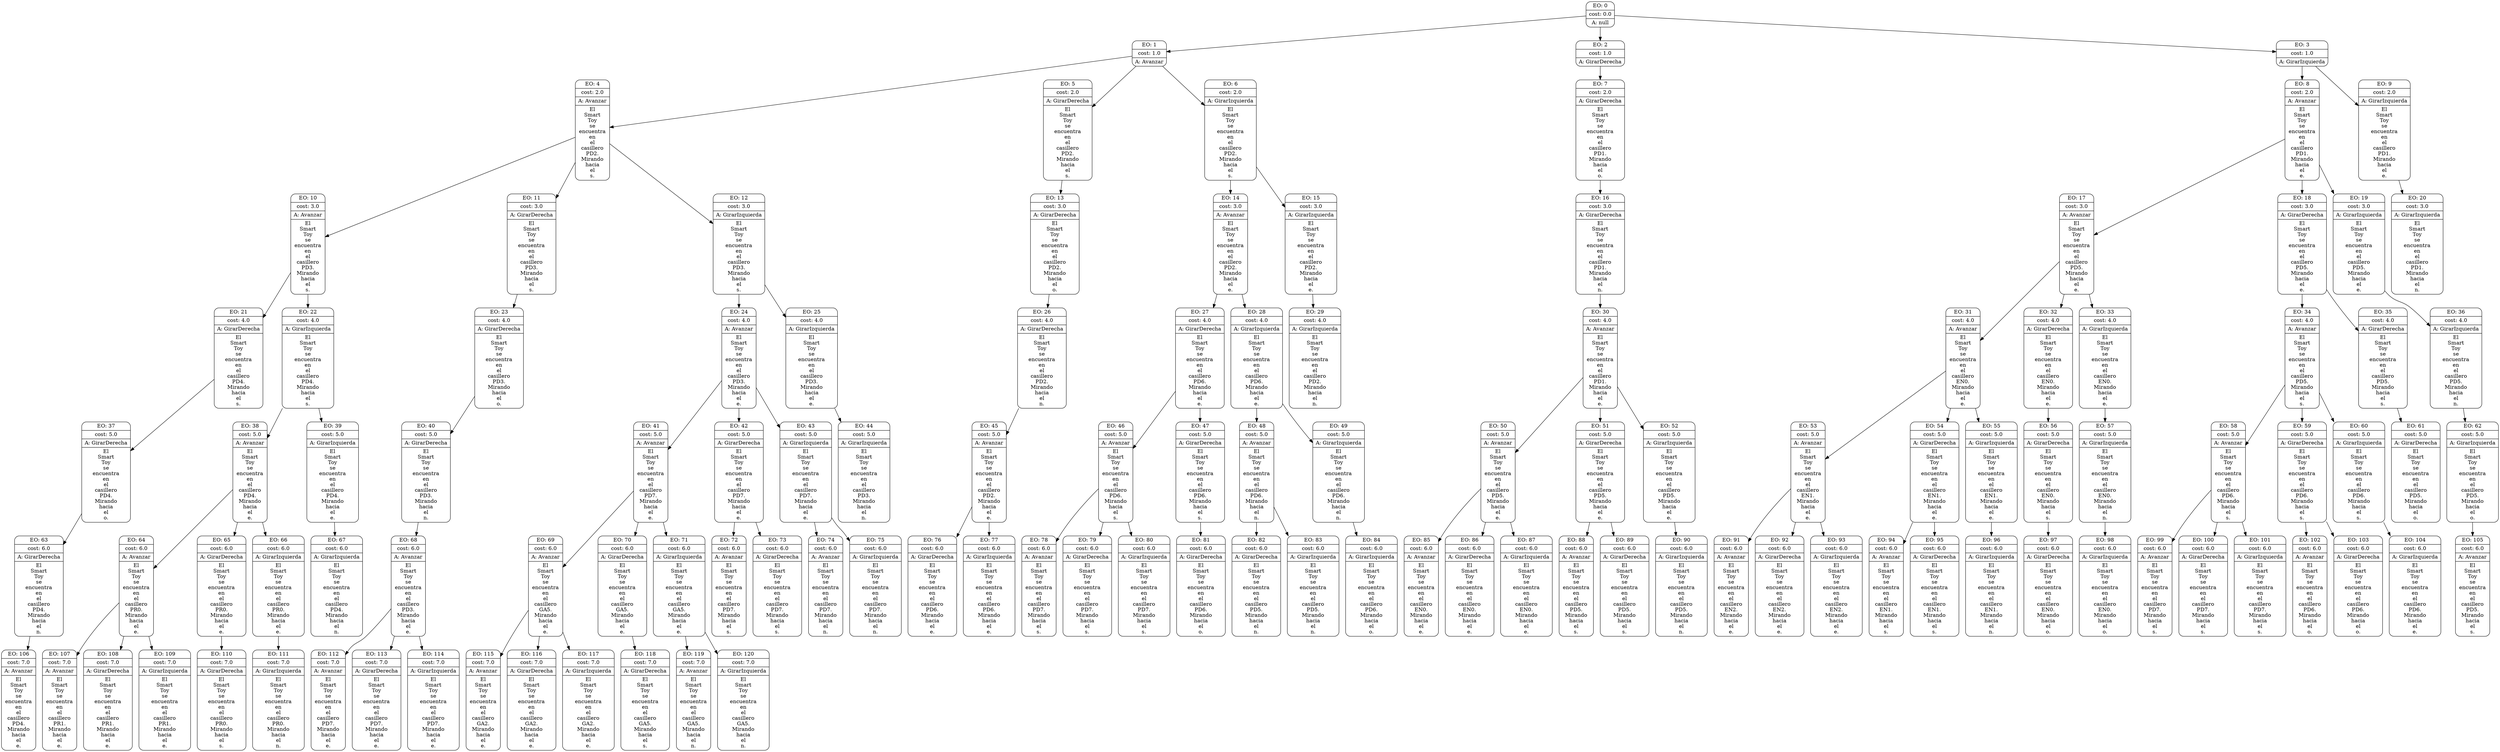 digraph g {
node [shape = Mrecord];
nodo0[label="{EO: 0|cost: 0.0|A: null}"]
nodo1[label="{EO: 1|cost: 1.0|A: Avanzar}"]
nodo4[label="{EO: 4|cost: 2.0|A: Avanzar|El\nSmart\nToy\nse\nencuentra\nen\nel\ncasillero\nPD2.\nMirando\nhacia\nel\ns.
}"]
nodo10[label="{EO: 10|cost: 3.0|A: Avanzar|El\nSmart\nToy\nse\nencuentra\nen\nel\ncasillero\nPD3.\nMirando\nhacia\nel\ns.
}"]
nodo21[label="{EO: 21|cost: 4.0|A: GirarDerecha|El\nSmart\nToy\nse\nencuentra\nen\nel\ncasillero\nPD4.\nMirando\nhacia\nel\ns.
}"]
nodo37[label="{EO: 37|cost: 5.0|A: GirarDerecha|El\nSmart\nToy\nse\nencuentra\nen\nel\ncasillero\nPD4.\nMirando\nhacia\nel\no.
}"]
nodo63[label="{EO: 63|cost: 6.0|A: GirarDerecha|El\nSmart\nToy\nse\nencuentra\nen\nel\ncasillero\nPD4.\nMirando\nhacia\nel\nn.
}"]
nodo106[label="{EO: 106|cost: 7.0|A: Avanzar|El\nSmart\nToy\nse\nencuentra\nen\nel\ncasillero\nPD4.\nMirando\nhacia\nel\ne.
}"]

nodo63 -> nodo106;

nodo37 -> nodo63;

nodo21 -> nodo37;

nodo10 -> nodo21;
nodo22[label="{EO: 22|cost: 4.0|A: GirarIzquierda|El\nSmart\nToy\nse\nencuentra\nen\nel\ncasillero\nPD4.\nMirando\nhacia\nel\ns.
}"]
nodo38[label="{EO: 38|cost: 5.0|A: Avanzar|El\nSmart\nToy\nse\nencuentra\nen\nel\ncasillero\nPD4.\nMirando\nhacia\nel\ne.
}"]
nodo64[label="{EO: 64|cost: 6.0|A: Avanzar|El\nSmart\nToy\nse\nencuentra\nen\nel\ncasillero\nPR0.\nMirando\nhacia\nel\ne.
}"]
nodo107[label="{EO: 107|cost: 7.0|A: Avanzar|El\nSmart\nToy\nse\nencuentra\nen\nel\ncasillero\nPR1.\nMirando\nhacia\nel\ne.
}"]

nodo64 -> nodo107;
nodo108[label="{EO: 108|cost: 7.0|A: GirarDerecha|El\nSmart\nToy\nse\nencuentra\nen\nel\ncasillero\nPR1.\nMirando\nhacia\nel\ne.
}"]

nodo64 -> nodo108;
nodo109[label="{EO: 109|cost: 7.0|A: GirarIzquierda|El\nSmart\nToy\nse\nencuentra\nen\nel\ncasillero\nPR1.\nMirando\nhacia\nel\ne.
}"]

nodo64 -> nodo109;

nodo38 -> nodo64;
nodo65[label="{EO: 65|cost: 6.0|A: GirarDerecha|El\nSmart\nToy\nse\nencuentra\nen\nel\ncasillero\nPR0.\nMirando\nhacia\nel\ne.
}"]
nodo110[label="{EO: 110|cost: 7.0|A: GirarDerecha|El\nSmart\nToy\nse\nencuentra\nen\nel\ncasillero\nPR0.\nMirando\nhacia\nel\ns.
}"]

nodo65 -> nodo110;

nodo38 -> nodo65;
nodo66[label="{EO: 66|cost: 6.0|A: GirarIzquierda|El\nSmart\nToy\nse\nencuentra\nen\nel\ncasillero\nPR0.\nMirando\nhacia\nel\ne.
}"]
nodo111[label="{EO: 111|cost: 7.0|A: GirarIzquierda|El\nSmart\nToy\nse\nencuentra\nen\nel\ncasillero\nPR0.\nMirando\nhacia\nel\nn.
}"]

nodo66 -> nodo111;

nodo38 -> nodo66;

nodo22 -> nodo38;
nodo39[label="{EO: 39|cost: 5.0|A: GirarIzquierda|El\nSmart\nToy\nse\nencuentra\nen\nel\ncasillero\nPD4.\nMirando\nhacia\nel\ne.
}"]
nodo67[label="{EO: 67|cost: 6.0|A: GirarIzquierda|El\nSmart\nToy\nse\nencuentra\nen\nel\ncasillero\nPD4.\nMirando\nhacia\nel\nn.
}"]

nodo39 -> nodo67;

nodo22 -> nodo39;

nodo10 -> nodo22;

nodo4 -> nodo10;
nodo11[label="{EO: 11|cost: 3.0|A: GirarDerecha|El\nSmart\nToy\nse\nencuentra\nen\nel\ncasillero\nPD3.\nMirando\nhacia\nel\ns.
}"]
nodo23[label="{EO: 23|cost: 4.0|A: GirarDerecha|El\nSmart\nToy\nse\nencuentra\nen\nel\ncasillero\nPD3.\nMirando\nhacia\nel\no.
}"]
nodo40[label="{EO: 40|cost: 5.0|A: GirarDerecha|El\nSmart\nToy\nse\nencuentra\nen\nel\ncasillero\nPD3.\nMirando\nhacia\nel\nn.
}"]
nodo68[label="{EO: 68|cost: 6.0|A: Avanzar|El\nSmart\nToy\nse\nencuentra\nen\nel\ncasillero\nPD3.\nMirando\nhacia\nel\ne.
}"]
nodo112[label="{EO: 112|cost: 7.0|A: Avanzar|El\nSmart\nToy\nse\nencuentra\nen\nel\ncasillero\nPD7.\nMirando\nhacia\nel\ne.
}"]

nodo68 -> nodo112;
nodo113[label="{EO: 113|cost: 7.0|A: GirarDerecha|El\nSmart\nToy\nse\nencuentra\nen\nel\ncasillero\nPD7.\nMirando\nhacia\nel\ne.
}"]

nodo68 -> nodo113;
nodo114[label="{EO: 114|cost: 7.0|A: GirarIzquierda|El\nSmart\nToy\nse\nencuentra\nen\nel\ncasillero\nPD7.\nMirando\nhacia\nel\ne.
}"]

nodo68 -> nodo114;

nodo40 -> nodo68;

nodo23 -> nodo40;

nodo11 -> nodo23;

nodo4 -> nodo11;
nodo12[label="{EO: 12|cost: 3.0|A: GirarIzquierda|El\nSmart\nToy\nse\nencuentra\nen\nel\ncasillero\nPD3.\nMirando\nhacia\nel\ns.
}"]
nodo24[label="{EO: 24|cost: 4.0|A: Avanzar|El\nSmart\nToy\nse\nencuentra\nen\nel\ncasillero\nPD3.\nMirando\nhacia\nel\ne.
}"]
nodo41[label="{EO: 41|cost: 5.0|A: Avanzar|El\nSmart\nToy\nse\nencuentra\nen\nel\ncasillero\nPD7.\nMirando\nhacia\nel\ne.
}"]
nodo69[label="{EO: 69|cost: 6.0|A: Avanzar|El\nSmart\nToy\nse\nencuentra\nen\nel\ncasillero\nGA5.\nMirando\nhacia\nel\ne.
}"]
nodo115[label="{EO: 115|cost: 7.0|A: Avanzar|El\nSmart\nToy\nse\nencuentra\nen\nel\ncasillero\nGA2.\nMirando\nhacia\nel\ne.
}"]

nodo69 -> nodo115;
nodo116[label="{EO: 116|cost: 7.0|A: GirarDerecha|El\nSmart\nToy\nse\nencuentra\nen\nel\ncasillero\nGA2.\nMirando\nhacia\nel\ne.
}"]

nodo69 -> nodo116;
nodo117[label="{EO: 117|cost: 7.0|A: GirarIzquierda|El\nSmart\nToy\nse\nencuentra\nen\nel\ncasillero\nGA2.\nMirando\nhacia\nel\ne.
}"]

nodo69 -> nodo117;

nodo41 -> nodo69;
nodo70[label="{EO: 70|cost: 6.0|A: GirarDerecha|El\nSmart\nToy\nse\nencuentra\nen\nel\ncasillero\nGA5.\nMirando\nhacia\nel\ne.
}"]
nodo118[label="{EO: 118|cost: 7.0|A: GirarDerecha|El\nSmart\nToy\nse\nencuentra\nen\nel\ncasillero\nGA5.\nMirando\nhacia\nel\ns.
}"]

nodo70 -> nodo118;

nodo41 -> nodo70;
nodo71[label="{EO: 71|cost: 6.0|A: GirarIzquierda|El\nSmart\nToy\nse\nencuentra\nen\nel\ncasillero\nGA5.\nMirando\nhacia\nel\ne.
}"]
nodo119[label="{EO: 119|cost: 7.0|A: Avanzar|El\nSmart\nToy\nse\nencuentra\nen\nel\ncasillero\nGA5.\nMirando\nhacia\nel\nn.
}"]

nodo71 -> nodo119;
nodo120[label="{EO: 120|cost: 7.0|A: GirarIzquierda|El\nSmart\nToy\nse\nencuentra\nen\nel\ncasillero\nGA5.\nMirando\nhacia\nel\nn.
}"]

nodo71 -> nodo120;

nodo41 -> nodo71;

nodo24 -> nodo41;
nodo42[label="{EO: 42|cost: 5.0|A: GirarDerecha|El\nSmart\nToy\nse\nencuentra\nen\nel\ncasillero\nPD7.\nMirando\nhacia\nel\ne.
}"]
nodo72[label="{EO: 72|cost: 6.0|A: Avanzar|El\nSmart\nToy\nse\nencuentra\nen\nel\ncasillero\nPD7.\nMirando\nhacia\nel\ns.
}"]

nodo42 -> nodo72;
nodo73[label="{EO: 73|cost: 6.0|A: GirarDerecha|El\nSmart\nToy\nse\nencuentra\nen\nel\ncasillero\nPD7.\nMirando\nhacia\nel\ns.
}"]

nodo42 -> nodo73;

nodo24 -> nodo42;
nodo43[label="{EO: 43|cost: 5.0|A: GirarIzquierda|El\nSmart\nToy\nse\nencuentra\nen\nel\ncasillero\nPD7.\nMirando\nhacia\nel\ne.
}"]
nodo74[label="{EO: 74|cost: 6.0|A: Avanzar|El\nSmart\nToy\nse\nencuentra\nen\nel\ncasillero\nPD7.\nMirando\nhacia\nel\nn.
}"]

nodo43 -> nodo74;
nodo75[label="{EO: 75|cost: 6.0|A: GirarIzquierda|El\nSmart\nToy\nse\nencuentra\nen\nel\ncasillero\nPD7.\nMirando\nhacia\nel\nn.
}"]

nodo43 -> nodo75;

nodo24 -> nodo43;

nodo12 -> nodo24;
nodo25[label="{EO: 25|cost: 4.0|A: GirarIzquierda|El\nSmart\nToy\nse\nencuentra\nen\nel\ncasillero\nPD3.\nMirando\nhacia\nel\ne.
}"]
nodo44[label="{EO: 44|cost: 5.0|A: GirarIzquierda|El\nSmart\nToy\nse\nencuentra\nen\nel\ncasillero\nPD3.\nMirando\nhacia\nel\nn.
}"]

nodo25 -> nodo44;

nodo12 -> nodo25;

nodo4 -> nodo12;

nodo1 -> nodo4;
nodo5[label="{EO: 5|cost: 2.0|A: GirarDerecha|El\nSmart\nToy\nse\nencuentra\nen\nel\ncasillero\nPD2.\nMirando\nhacia\nel\ns.
}"]
nodo13[label="{EO: 13|cost: 3.0|A: GirarDerecha|El\nSmart\nToy\nse\nencuentra\nen\nel\ncasillero\nPD2.\nMirando\nhacia\nel\no.
}"]
nodo26[label="{EO: 26|cost: 4.0|A: GirarDerecha|El\nSmart\nToy\nse\nencuentra\nen\nel\ncasillero\nPD2.\nMirando\nhacia\nel\nn.
}"]
nodo45[label="{EO: 45|cost: 5.0|A: Avanzar|El\nSmart\nToy\nse\nencuentra\nen\nel\ncasillero\nPD2.\nMirando\nhacia\nel\ne.
}"]
nodo76[label="{EO: 76|cost: 6.0|A: GirarDerecha|El\nSmart\nToy\nse\nencuentra\nen\nel\ncasillero\nPD6.\nMirando\nhacia\nel\ne.
}"]

nodo45 -> nodo76;
nodo77[label="{EO: 77|cost: 6.0|A: GirarIzquierda|El\nSmart\nToy\nse\nencuentra\nen\nel\ncasillero\nPD6.\nMirando\nhacia\nel\ne.
}"]

nodo45 -> nodo77;

nodo26 -> nodo45;

nodo13 -> nodo26;

nodo5 -> nodo13;

nodo1 -> nodo5;
nodo6[label="{EO: 6|cost: 2.0|A: GirarIzquierda|El\nSmart\nToy\nse\nencuentra\nen\nel\ncasillero\nPD2.\nMirando\nhacia\nel\ns.
}"]
nodo14[label="{EO: 14|cost: 3.0|A: Avanzar|El\nSmart\nToy\nse\nencuentra\nen\nel\ncasillero\nPD2.\nMirando\nhacia\nel\ne.
}"]
nodo27[label="{EO: 27|cost: 4.0|A: GirarDerecha|El\nSmart\nToy\nse\nencuentra\nen\nel\ncasillero\nPD6.\nMirando\nhacia\nel\ne.
}"]
nodo46[label="{EO: 46|cost: 5.0|A: Avanzar|El\nSmart\nToy\nse\nencuentra\nen\nel\ncasillero\nPD6.\nMirando\nhacia\nel\ns.
}"]
nodo78[label="{EO: 78|cost: 6.0|A: Avanzar|El\nSmart\nToy\nse\nencuentra\nen\nel\ncasillero\nPD7.\nMirando\nhacia\nel\ns.
}"]

nodo46 -> nodo78;
nodo79[label="{EO: 79|cost: 6.0|A: GirarDerecha|El\nSmart\nToy\nse\nencuentra\nen\nel\ncasillero\nPD7.\nMirando\nhacia\nel\ns.
}"]

nodo46 -> nodo79;
nodo80[label="{EO: 80|cost: 6.0|A: GirarIzquierda|El\nSmart\nToy\nse\nencuentra\nen\nel\ncasillero\nPD7.\nMirando\nhacia\nel\ns.
}"]

nodo46 -> nodo80;

nodo27 -> nodo46;
nodo47[label="{EO: 47|cost: 5.0|A: GirarDerecha|El\nSmart\nToy\nse\nencuentra\nen\nel\ncasillero\nPD6.\nMirando\nhacia\nel\ns.
}"]
nodo81[label="{EO: 81|cost: 6.0|A: GirarDerecha|El\nSmart\nToy\nse\nencuentra\nen\nel\ncasillero\nPD6.\nMirando\nhacia\nel\no.
}"]

nodo47 -> nodo81;

nodo27 -> nodo47;

nodo14 -> nodo27;
nodo28[label="{EO: 28|cost: 4.0|A: GirarIzquierda|El\nSmart\nToy\nse\nencuentra\nen\nel\ncasillero\nPD6.\nMirando\nhacia\nel\ne.
}"]
nodo48[label="{EO: 48|cost: 5.0|A: Avanzar|El\nSmart\nToy\nse\nencuentra\nen\nel\ncasillero\nPD6.\nMirando\nhacia\nel\nn.
}"]
nodo82[label="{EO: 82|cost: 6.0|A: GirarDerecha|El\nSmart\nToy\nse\nencuentra\nen\nel\ncasillero\nPD5.\nMirando\nhacia\nel\nn.
}"]

nodo48 -> nodo82;
nodo83[label="{EO: 83|cost: 6.0|A: GirarIzquierda|El\nSmart\nToy\nse\nencuentra\nen\nel\ncasillero\nPD5.\nMirando\nhacia\nel\nn.
}"]

nodo48 -> nodo83;

nodo28 -> nodo48;
nodo49[label="{EO: 49|cost: 5.0|A: GirarIzquierda|El\nSmart\nToy\nse\nencuentra\nen\nel\ncasillero\nPD6.\nMirando\nhacia\nel\nn.
}"]
nodo84[label="{EO: 84|cost: 6.0|A: GirarIzquierda|El\nSmart\nToy\nse\nencuentra\nen\nel\ncasillero\nPD6.\nMirando\nhacia\nel\no.
}"]

nodo49 -> nodo84;

nodo28 -> nodo49;

nodo14 -> nodo28;

nodo6 -> nodo14;
nodo15[label="{EO: 15|cost: 3.0|A: GirarIzquierda|El\nSmart\nToy\nse\nencuentra\nen\nel\ncasillero\nPD2.\nMirando\nhacia\nel\ne.
}"]
nodo29[label="{EO: 29|cost: 4.0|A: GirarIzquierda|El\nSmart\nToy\nse\nencuentra\nen\nel\ncasillero\nPD2.\nMirando\nhacia\nel\nn.
}"]

nodo15 -> nodo29;

nodo6 -> nodo15;

nodo1 -> nodo6;

nodo0 -> nodo1;
nodo2[label="{EO: 2|cost: 1.0|A: GirarDerecha}"]
nodo7[label="{EO: 7|cost: 2.0|A: GirarDerecha|El\nSmart\nToy\nse\nencuentra\nen\nel\ncasillero\nPD1.\nMirando\nhacia\nel\no.
}"]
nodo16[label="{EO: 16|cost: 3.0|A: GirarDerecha|El\nSmart\nToy\nse\nencuentra\nen\nel\ncasillero\nPD1.\nMirando\nhacia\nel\nn.
}"]
nodo30[label="{EO: 30|cost: 4.0|A: Avanzar|El\nSmart\nToy\nse\nencuentra\nen\nel\ncasillero\nPD1.\nMirando\nhacia\nel\ne.
}"]
nodo50[label="{EO: 50|cost: 5.0|A: Avanzar|El\nSmart\nToy\nse\nencuentra\nen\nel\ncasillero\nPD5.\nMirando\nhacia\nel\ne.
}"]
nodo85[label="{EO: 85|cost: 6.0|A: Avanzar|El\nSmart\nToy\nse\nencuentra\nen\nel\ncasillero\nEN0.\nMirando\nhacia\nel\ne.
}"]

nodo50 -> nodo85;
nodo86[label="{EO: 86|cost: 6.0|A: GirarDerecha|El\nSmart\nToy\nse\nencuentra\nen\nel\ncasillero\nEN0.\nMirando\nhacia\nel\ne.
}"]

nodo50 -> nodo86;
nodo87[label="{EO: 87|cost: 6.0|A: GirarIzquierda|El\nSmart\nToy\nse\nencuentra\nen\nel\ncasillero\nEN0.\nMirando\nhacia\nel\ne.
}"]

nodo50 -> nodo87;

nodo30 -> nodo50;
nodo51[label="{EO: 51|cost: 5.0|A: GirarDerecha|El\nSmart\nToy\nse\nencuentra\nen\nel\ncasillero\nPD5.\nMirando\nhacia\nel\ne.
}"]
nodo88[label="{EO: 88|cost: 6.0|A: Avanzar|El\nSmart\nToy\nse\nencuentra\nen\nel\ncasillero\nPD5.\nMirando\nhacia\nel\ns.
}"]

nodo51 -> nodo88;
nodo89[label="{EO: 89|cost: 6.0|A: GirarDerecha|El\nSmart\nToy\nse\nencuentra\nen\nel\ncasillero\nPD5.\nMirando\nhacia\nel\ns.
}"]

nodo51 -> nodo89;

nodo30 -> nodo51;
nodo52[label="{EO: 52|cost: 5.0|A: GirarIzquierda|El\nSmart\nToy\nse\nencuentra\nen\nel\ncasillero\nPD5.\nMirando\nhacia\nel\ne.
}"]
nodo90[label="{EO: 90|cost: 6.0|A: GirarIzquierda|El\nSmart\nToy\nse\nencuentra\nen\nel\ncasillero\nPD5.\nMirando\nhacia\nel\nn.
}"]

nodo52 -> nodo90;

nodo30 -> nodo52;

nodo16 -> nodo30;

nodo7 -> nodo16;

nodo2 -> nodo7;

nodo0 -> nodo2;
nodo3[label="{EO: 3|cost: 1.0|A: GirarIzquierda}"]
nodo8[label="{EO: 8|cost: 2.0|A: Avanzar|El\nSmart\nToy\nse\nencuentra\nen\nel\ncasillero\nPD1.\nMirando\nhacia\nel\ne.
}"]
nodo17[label="{EO: 17|cost: 3.0|A: Avanzar|El\nSmart\nToy\nse\nencuentra\nen\nel\ncasillero\nPD5.\nMirando\nhacia\nel\ne.
}"]
nodo31[label="{EO: 31|cost: 4.0|A: Avanzar|El\nSmart\nToy\nse\nencuentra\nen\nel\ncasillero\nEN0.\nMirando\nhacia\nel\ne.
}"]
nodo53[label="{EO: 53|cost: 5.0|A: Avanzar|El\nSmart\nToy\nse\nencuentra\nen\nel\ncasillero\nEN1.\nMirando\nhacia\nel\ne.
}"]
nodo91[label="{EO: 91|cost: 6.0|A: Avanzar|El\nSmart\nToy\nse\nencuentra\nen\nel\ncasillero\nEN2.\nMirando\nhacia\nel\ne.
}"]

nodo53 -> nodo91;
nodo92[label="{EO: 92|cost: 6.0|A: GirarDerecha|El\nSmart\nToy\nse\nencuentra\nen\nel\ncasillero\nEN2.\nMirando\nhacia\nel\ne.
}"]

nodo53 -> nodo92;
nodo93[label="{EO: 93|cost: 6.0|A: GirarIzquierda|El\nSmart\nToy\nse\nencuentra\nen\nel\ncasillero\nEN2.\nMirando\nhacia\nel\ne.
}"]

nodo53 -> nodo93;

nodo31 -> nodo53;
nodo54[label="{EO: 54|cost: 5.0|A: GirarDerecha|El\nSmart\nToy\nse\nencuentra\nen\nel\ncasillero\nEN1.\nMirando\nhacia\nel\ne.
}"]
nodo94[label="{EO: 94|cost: 6.0|A: Avanzar|El\nSmart\nToy\nse\nencuentra\nen\nel\ncasillero\nEN1.\nMirando\nhacia\nel\ns.
}"]

nodo54 -> nodo94;
nodo95[label="{EO: 95|cost: 6.0|A: GirarDerecha|El\nSmart\nToy\nse\nencuentra\nen\nel\ncasillero\nEN1.\nMirando\nhacia\nel\ns.
}"]

nodo54 -> nodo95;

nodo31 -> nodo54;
nodo55[label="{EO: 55|cost: 5.0|A: GirarIzquierda|El\nSmart\nToy\nse\nencuentra\nen\nel\ncasillero\nEN1.\nMirando\nhacia\nel\ne.
}"]
nodo96[label="{EO: 96|cost: 6.0|A: GirarIzquierda|El\nSmart\nToy\nse\nencuentra\nen\nel\ncasillero\nEN1.\nMirando\nhacia\nel\nn.
}"]

nodo55 -> nodo96;

nodo31 -> nodo55;

nodo17 -> nodo31;
nodo32[label="{EO: 32|cost: 4.0|A: GirarDerecha|El\nSmart\nToy\nse\nencuentra\nen\nel\ncasillero\nEN0.\nMirando\nhacia\nel\ne.
}"]
nodo56[label="{EO: 56|cost: 5.0|A: GirarDerecha|El\nSmart\nToy\nse\nencuentra\nen\nel\ncasillero\nEN0.\nMirando\nhacia\nel\ns.
}"]
nodo97[label="{EO: 97|cost: 6.0|A: GirarDerecha|El\nSmart\nToy\nse\nencuentra\nen\nel\ncasillero\nEN0.\nMirando\nhacia\nel\no.
}"]

nodo56 -> nodo97;

nodo32 -> nodo56;

nodo17 -> nodo32;
nodo33[label="{EO: 33|cost: 4.0|A: GirarIzquierda|El\nSmart\nToy\nse\nencuentra\nen\nel\ncasillero\nEN0.\nMirando\nhacia\nel\ne.
}"]
nodo57[label="{EO: 57|cost: 5.0|A: GirarIzquierda|El\nSmart\nToy\nse\nencuentra\nen\nel\ncasillero\nEN0.\nMirando\nhacia\nel\nn.
}"]
nodo98[label="{EO: 98|cost: 6.0|A: GirarIzquierda|El\nSmart\nToy\nse\nencuentra\nen\nel\ncasillero\nEN0.\nMirando\nhacia\nel\no.
}"]

nodo57 -> nodo98;

nodo33 -> nodo57;

nodo17 -> nodo33;

nodo8 -> nodo17;
nodo18[label="{EO: 18|cost: 3.0|A: GirarDerecha|El\nSmart\nToy\nse\nencuentra\nen\nel\ncasillero\nPD5.\nMirando\nhacia\nel\ne.
}"]
nodo34[label="{EO: 34|cost: 4.0|A: Avanzar|El\nSmart\nToy\nse\nencuentra\nen\nel\ncasillero\nPD5.\nMirando\nhacia\nel\ns.
}"]
nodo58[label="{EO: 58|cost: 5.0|A: Avanzar|El\nSmart\nToy\nse\nencuentra\nen\nel\ncasillero\nPD6.\nMirando\nhacia\nel\ns.
}"]
nodo99[label="{EO: 99|cost: 6.0|A: Avanzar|El\nSmart\nToy\nse\nencuentra\nen\nel\ncasillero\nPD7.\nMirando\nhacia\nel\ns.
}"]

nodo58 -> nodo99;
nodo100[label="{EO: 100|cost: 6.0|A: GirarDerecha|El\nSmart\nToy\nse\nencuentra\nen\nel\ncasillero\nPD7.\nMirando\nhacia\nel\ns.
}"]

nodo58 -> nodo100;
nodo101[label="{EO: 101|cost: 6.0|A: GirarIzquierda|El\nSmart\nToy\nse\nencuentra\nen\nel\ncasillero\nPD7.\nMirando\nhacia\nel\ns.
}"]

nodo58 -> nodo101;

nodo34 -> nodo58;
nodo59[label="{EO: 59|cost: 5.0|A: GirarDerecha|El\nSmart\nToy\nse\nencuentra\nen\nel\ncasillero\nPD6.\nMirando\nhacia\nel\ns.
}"]
nodo102[label="{EO: 102|cost: 6.0|A: Avanzar|El\nSmart\nToy\nse\nencuentra\nen\nel\ncasillero\nPD6.\nMirando\nhacia\nel\no.
}"]

nodo59 -> nodo102;
nodo103[label="{EO: 103|cost: 6.0|A: GirarDerecha|El\nSmart\nToy\nse\nencuentra\nen\nel\ncasillero\nPD6.\nMirando\nhacia\nel\no.
}"]

nodo59 -> nodo103;

nodo34 -> nodo59;
nodo60[label="{EO: 60|cost: 5.0|A: GirarIzquierda|El\nSmart\nToy\nse\nencuentra\nen\nel\ncasillero\nPD6.\nMirando\nhacia\nel\ns.
}"]
nodo104[label="{EO: 104|cost: 6.0|A: GirarIzquierda|El\nSmart\nToy\nse\nencuentra\nen\nel\ncasillero\nPD6.\nMirando\nhacia\nel\ne.
}"]

nodo60 -> nodo104;

nodo34 -> nodo60;

nodo18 -> nodo34;
nodo35[label="{EO: 35|cost: 4.0|A: GirarDerecha|El\nSmart\nToy\nse\nencuentra\nen\nel\ncasillero\nPD5.\nMirando\nhacia\nel\ns.
}"]
nodo61[label="{EO: 61|cost: 5.0|A: GirarDerecha|El\nSmart\nToy\nse\nencuentra\nen\nel\ncasillero\nPD5.\nMirando\nhacia\nel\no.
}"]

nodo35 -> nodo61;

nodo18 -> nodo35;

nodo8 -> nodo18;
nodo19[label="{EO: 19|cost: 3.0|A: GirarIzquierda|El\nSmart\nToy\nse\nencuentra\nen\nel\ncasillero\nPD5.\nMirando\nhacia\nel\ne.
}"]
nodo36[label="{EO: 36|cost: 4.0|A: GirarIzquierda|El\nSmart\nToy\nse\nencuentra\nen\nel\ncasillero\nPD5.\nMirando\nhacia\nel\nn.
}"]
nodo62[label="{EO: 62|cost: 5.0|A: GirarIzquierda|El\nSmart\nToy\nse\nencuentra\nen\nel\ncasillero\nPD5.\nMirando\nhacia\nel\no.
}"]
nodo105[label="{EO: 105|cost: 6.0|A: Avanzar|El\nSmart\nToy\nse\nencuentra\nen\nel\ncasillero\nPD5.\nMirando\nhacia\nel\ns.
}"]

nodo62 -> nodo105;

nodo36 -> nodo62;

nodo19 -> nodo36;

nodo8 -> nodo19;

nodo3 -> nodo8;
nodo9[label="{EO: 9|cost: 2.0|A: GirarIzquierda|El\nSmart\nToy\nse\nencuentra\nen\nel\ncasillero\nPD1.\nMirando\nhacia\nel\ne.
}"]
nodo20[label="{EO: 20|cost: 3.0|A: GirarIzquierda|El\nSmart\nToy\nse\nencuentra\nen\nel\ncasillero\nPD1.\nMirando\nhacia\nel\nn.
}"]

nodo9 -> nodo20;

nodo3 -> nodo9;

nodo0 -> nodo3;


}
